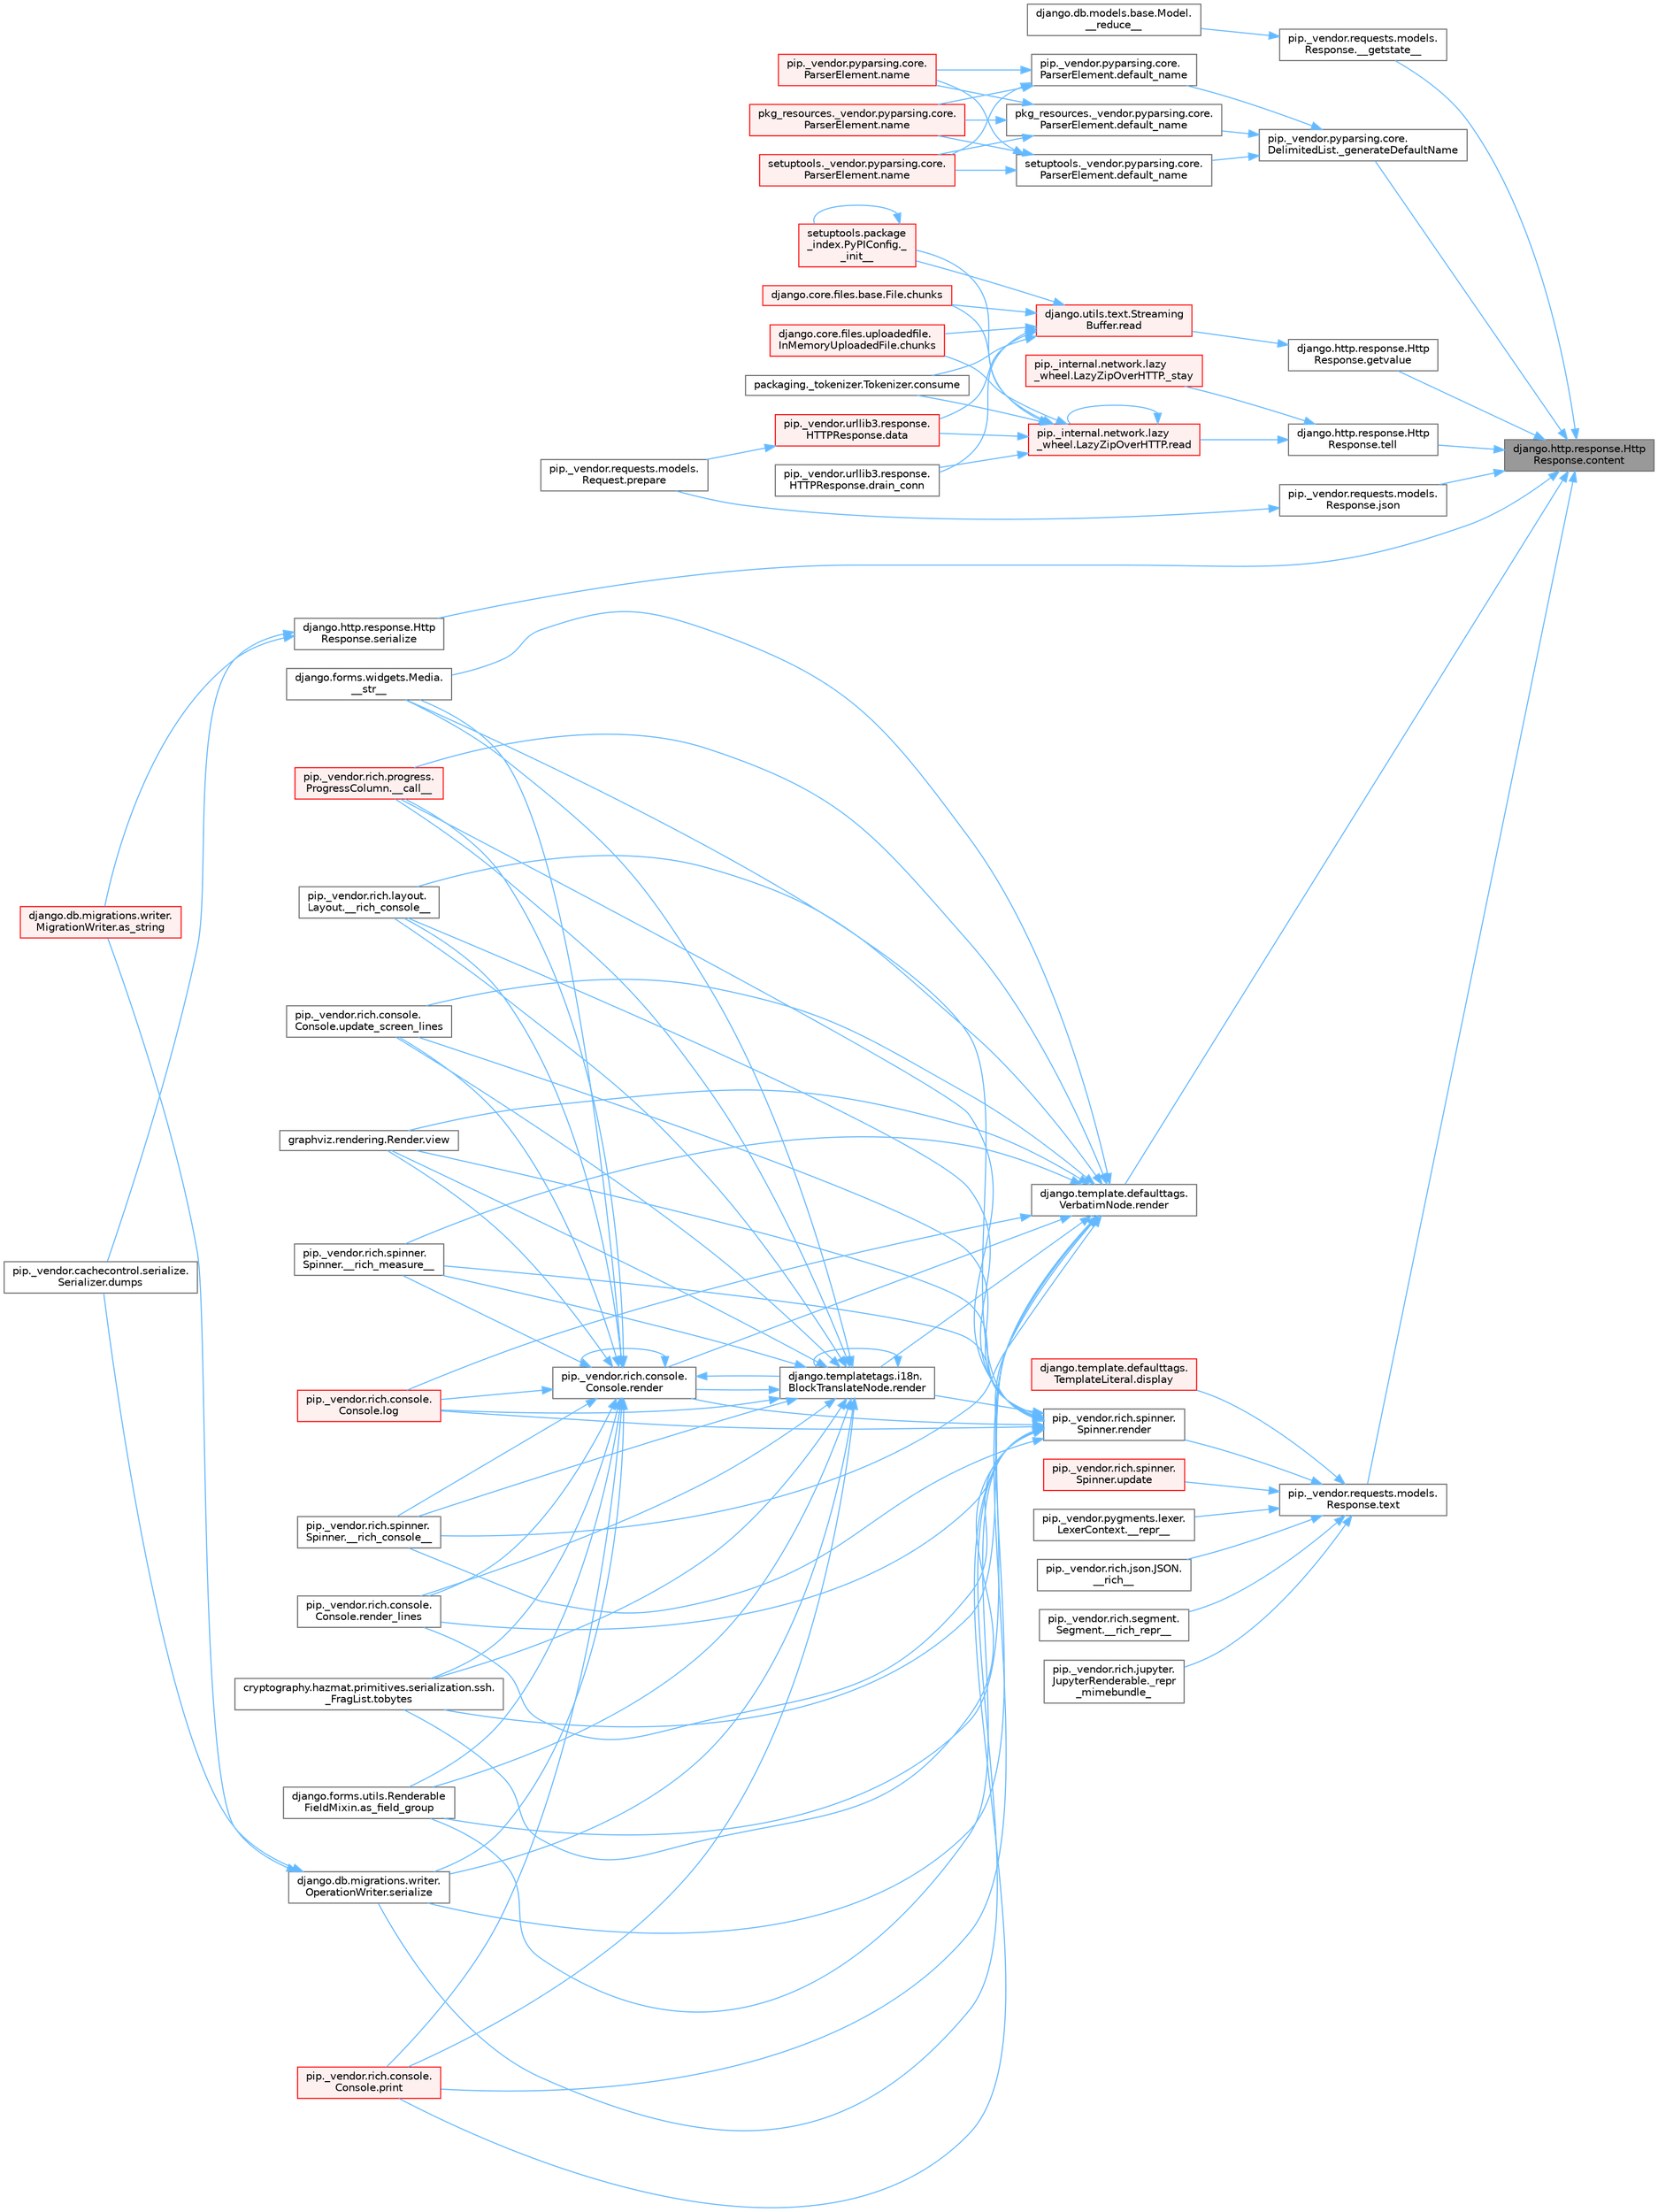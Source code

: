 digraph "django.http.response.HttpResponse.content"
{
 // LATEX_PDF_SIZE
  bgcolor="transparent";
  edge [fontname=Helvetica,fontsize=10,labelfontname=Helvetica,labelfontsize=10];
  node [fontname=Helvetica,fontsize=10,shape=box,height=0.2,width=0.4];
  rankdir="RL";
  Node1 [id="Node000001",label="django.http.response.Http\lResponse.content",height=0.2,width=0.4,color="gray40", fillcolor="grey60", style="filled", fontcolor="black",tooltip=" "];
  Node1 -> Node2 [id="edge1_Node000001_Node000002",dir="back",color="steelblue1",style="solid",tooltip=" "];
  Node2 [id="Node000002",label="pip._vendor.requests.models.\lResponse.__getstate__",height=0.2,width=0.4,color="grey40", fillcolor="white", style="filled",URL="$classpip_1_1__vendor_1_1requests_1_1models_1_1_response.html#ae87f8b6d1dfd21f6f813c678c06fe4ce",tooltip=" "];
  Node2 -> Node3 [id="edge2_Node000002_Node000003",dir="back",color="steelblue1",style="solid",tooltip=" "];
  Node3 [id="Node000003",label="django.db.models.base.Model.\l__reduce__",height=0.2,width=0.4,color="grey40", fillcolor="white", style="filled",URL="$classdjango_1_1db_1_1models_1_1base_1_1_model.html#a3a79ef9c3e5da2fa6380eb9f57a24f23",tooltip=" "];
  Node1 -> Node4 [id="edge3_Node000001_Node000004",dir="back",color="steelblue1",style="solid",tooltip=" "];
  Node4 [id="Node000004",label="pip._vendor.pyparsing.core.\lDelimitedList._generateDefaultName",height=0.2,width=0.4,color="grey40", fillcolor="white", style="filled",URL="$classpip_1_1__vendor_1_1pyparsing_1_1core_1_1_delimited_list.html#a82a98c131b7466295c87f81a66cba0fc",tooltip=" "];
  Node4 -> Node5 [id="edge4_Node000004_Node000005",dir="back",color="steelblue1",style="solid",tooltip=" "];
  Node5 [id="Node000005",label="pip._vendor.pyparsing.core.\lParserElement.default_name",height=0.2,width=0.4,color="grey40", fillcolor="white", style="filled",URL="$classpip_1_1__vendor_1_1pyparsing_1_1core_1_1_parser_element.html#ab02291439fc47bfa9676d61f6ae066fc",tooltip=" "];
  Node5 -> Node6 [id="edge5_Node000005_Node000006",dir="back",color="steelblue1",style="solid",tooltip=" "];
  Node6 [id="Node000006",label="pip._vendor.pyparsing.core.\lParserElement.name",height=0.2,width=0.4,color="red", fillcolor="#FFF0F0", style="filled",URL="$classpip_1_1__vendor_1_1pyparsing_1_1core_1_1_parser_element.html#ad7db196655f86eaadabd81c40af25717",tooltip=" "];
  Node5 -> Node2332 [id="edge6_Node000005_Node002332",dir="back",color="steelblue1",style="solid",tooltip=" "];
  Node2332 [id="Node002332",label="pkg_resources._vendor.pyparsing.core.\lParserElement.name",height=0.2,width=0.4,color="red", fillcolor="#FFF0F0", style="filled",URL="$classpkg__resources_1_1__vendor_1_1pyparsing_1_1core_1_1_parser_element.html#abf3887f5a60cd87875ad9ce57ba0ec6a",tooltip=" "];
  Node5 -> Node2333 [id="edge7_Node000005_Node002333",dir="back",color="steelblue1",style="solid",tooltip=" "];
  Node2333 [id="Node002333",label="setuptools._vendor.pyparsing.core.\lParserElement.name",height=0.2,width=0.4,color="red", fillcolor="#FFF0F0", style="filled",URL="$classsetuptools_1_1__vendor_1_1pyparsing_1_1core_1_1_parser_element.html#a575ae3b20b199ff90bc942cf2179084f",tooltip=" "];
  Node4 -> Node2331 [id="edge8_Node000004_Node002331",dir="back",color="steelblue1",style="solid",tooltip=" "];
  Node2331 [id="Node002331",label="pkg_resources._vendor.pyparsing.core.\lParserElement.default_name",height=0.2,width=0.4,color="grey40", fillcolor="white", style="filled",URL="$classpkg__resources_1_1__vendor_1_1pyparsing_1_1core_1_1_parser_element.html#aa9da32bce8f103c7ec5e35743a44f667",tooltip=" "];
  Node2331 -> Node6 [id="edge9_Node002331_Node000006",dir="back",color="steelblue1",style="solid",tooltip=" "];
  Node2331 -> Node2332 [id="edge10_Node002331_Node002332",dir="back",color="steelblue1",style="solid",tooltip=" "];
  Node2331 -> Node2333 [id="edge11_Node002331_Node002333",dir="back",color="steelblue1",style="solid",tooltip=" "];
  Node4 -> Node2334 [id="edge12_Node000004_Node002334",dir="back",color="steelblue1",style="solid",tooltip=" "];
  Node2334 [id="Node002334",label="setuptools._vendor.pyparsing.core.\lParserElement.default_name",height=0.2,width=0.4,color="grey40", fillcolor="white", style="filled",URL="$classsetuptools_1_1__vendor_1_1pyparsing_1_1core_1_1_parser_element.html#a6b293c245a8b4769c34490c3428249b3",tooltip=" "];
  Node2334 -> Node6 [id="edge13_Node002334_Node000006",dir="back",color="steelblue1",style="solid",tooltip=" "];
  Node2334 -> Node2332 [id="edge14_Node002334_Node002332",dir="back",color="steelblue1",style="solid",tooltip=" "];
  Node2334 -> Node2333 [id="edge15_Node002334_Node002333",dir="back",color="steelblue1",style="solid",tooltip=" "];
  Node1 -> Node3181 [id="edge16_Node000001_Node003181",dir="back",color="steelblue1",style="solid",tooltip=" "];
  Node3181 [id="Node003181",label="django.http.response.Http\lResponse.getvalue",height=0.2,width=0.4,color="grey40", fillcolor="white", style="filled",URL="$classdjango_1_1http_1_1response_1_1_http_response.html#ab6f8a414da35072252ef08feb7e12408",tooltip=" "];
  Node3181 -> Node2856 [id="edge17_Node003181_Node002856",dir="back",color="steelblue1",style="solid",tooltip=" "];
  Node2856 [id="Node002856",label="django.utils.text.Streaming\lBuffer.read",height=0.2,width=0.4,color="red", fillcolor="#FFF0F0", style="filled",URL="$classdjango_1_1utils_1_1text_1_1_streaming_buffer.html#a0d8c76cbb45b290915e65a79dabe0d7b",tooltip=" "];
  Node2856 -> Node761 [id="edge18_Node002856_Node000761",dir="back",color="steelblue1",style="solid",tooltip=" "];
  Node761 [id="Node000761",label="setuptools.package\l_index.PyPIConfig._\l_init__",height=0.2,width=0.4,color="red", fillcolor="#FFF0F0", style="filled",URL="$classsetuptools_1_1package__index_1_1_py_p_i_config.html#aaaf43ad63ae6fe8ffed0e48774e437b6",tooltip=" "];
  Node761 -> Node761 [id="edge19_Node000761_Node000761",dir="back",color="steelblue1",style="solid",tooltip=" "];
  Node2856 -> Node762 [id="edge20_Node002856_Node000762",dir="back",color="steelblue1",style="solid",tooltip=" "];
  Node762 [id="Node000762",label="django.core.files.base.File.chunks",height=0.2,width=0.4,color="red", fillcolor="#FFF0F0", style="filled",URL="$classdjango_1_1core_1_1files_1_1base_1_1_file.html#ad17ccdad55ee2a18e7b9e3911ee8ebcb",tooltip=" "];
  Node2856 -> Node764 [id="edge21_Node002856_Node000764",dir="back",color="steelblue1",style="solid",tooltip=" "];
  Node764 [id="Node000764",label="django.core.files.uploadedfile.\lInMemoryUploadedFile.chunks",height=0.2,width=0.4,color="red", fillcolor="#FFF0F0", style="filled",URL="$classdjango_1_1core_1_1files_1_1uploadedfile_1_1_in_memory_uploaded_file.html#adc0e015945bc5d33673ec1d0f2b73074",tooltip=" "];
  Node2856 -> Node765 [id="edge22_Node002856_Node000765",dir="back",color="steelblue1",style="solid",tooltip=" "];
  Node765 [id="Node000765",label="packaging._tokenizer.Tokenizer.consume",height=0.2,width=0.4,color="grey40", fillcolor="white", style="filled",URL="$classpackaging_1_1__tokenizer_1_1_tokenizer.html#aff74eaccaae690982aaaba5cb9a4d051",tooltip=" "];
  Node2856 -> Node766 [id="edge23_Node002856_Node000766",dir="back",color="steelblue1",style="solid",tooltip=" "];
  Node766 [id="Node000766",label="pip._vendor.urllib3.response.\lHTTPResponse.data",height=0.2,width=0.4,color="red", fillcolor="#FFF0F0", style="filled",URL="$classpip_1_1__vendor_1_1urllib3_1_1response_1_1_h_t_t_p_response.html#abf3c538704803faf453331b0031f3bdd",tooltip=" "];
  Node766 -> Node862 [id="edge24_Node000766_Node000862",dir="back",color="steelblue1",style="solid",tooltip=" "];
  Node862 [id="Node000862",label="pip._vendor.requests.models.\lRequest.prepare",height=0.2,width=0.4,color="grey40", fillcolor="white", style="filled",URL="$classpip_1_1__vendor_1_1requests_1_1models_1_1_request.html#a521f9d64b1ea263abc8fb0c3f957b2ab",tooltip=" "];
  Node2856 -> Node804 [id="edge25_Node002856_Node000804",dir="back",color="steelblue1",style="solid",tooltip=" "];
  Node804 [id="Node000804",label="pip._vendor.urllib3.response.\lHTTPResponse.drain_conn",height=0.2,width=0.4,color="grey40", fillcolor="white", style="filled",URL="$classpip_1_1__vendor_1_1urllib3_1_1response_1_1_h_t_t_p_response.html#ad5ca98b71fbb5094f5db062b07b26eb1",tooltip=" "];
  Node1 -> Node3182 [id="edge26_Node000001_Node003182",dir="back",color="steelblue1",style="solid",tooltip=" "];
  Node3182 [id="Node003182",label="pip._vendor.requests.models.\lResponse.json",height=0.2,width=0.4,color="grey40", fillcolor="white", style="filled",URL="$classpip_1_1__vendor_1_1requests_1_1models_1_1_response.html#a46c84df980b2a8faac756d3c8bd71112",tooltip=" "];
  Node3182 -> Node862 [id="edge27_Node003182_Node000862",dir="back",color="steelblue1",style="solid",tooltip=" "];
  Node1 -> Node3183 [id="edge28_Node000001_Node003183",dir="back",color="steelblue1",style="solid",tooltip=" "];
  Node3183 [id="Node003183",label="django.template.defaulttags.\lVerbatimNode.render",height=0.2,width=0.4,color="grey40", fillcolor="white", style="filled",URL="$classdjango_1_1template_1_1defaulttags_1_1_verbatim_node.html#afbf77795501170ad7df33f34dc0037cc",tooltip=" "];
  Node3183 -> Node395 [id="edge29_Node003183_Node000395",dir="back",color="steelblue1",style="solid",tooltip=" "];
  Node395 [id="Node000395",label="pip._vendor.rich.progress.\lProgressColumn.__call__",height=0.2,width=0.4,color="red", fillcolor="#FFF0F0", style="filled",URL="$classpip_1_1__vendor_1_1rich_1_1progress_1_1_progress_column.html#ae0c399be74222f949edb0fa5324cf6ea",tooltip=" "];
  Node3183 -> Node396 [id="edge30_Node003183_Node000396",dir="back",color="steelblue1",style="solid",tooltip=" "];
  Node396 [id="Node000396",label="pip._vendor.rich.layout.\lLayout.__rich_console__",height=0.2,width=0.4,color="grey40", fillcolor="white", style="filled",URL="$classpip_1_1__vendor_1_1rich_1_1layout_1_1_layout.html#ac39cb3d17d2b0324ee1b0dada41a3ebd",tooltip=" "];
  Node3183 -> Node397 [id="edge31_Node003183_Node000397",dir="back",color="steelblue1",style="solid",tooltip=" "];
  Node397 [id="Node000397",label="pip._vendor.rich.spinner.\lSpinner.__rich_console__",height=0.2,width=0.4,color="grey40", fillcolor="white", style="filled",URL="$classpip_1_1__vendor_1_1rich_1_1spinner_1_1_spinner.html#a6883d8dced19ac48d4dfc74f776357fd",tooltip=" "];
  Node3183 -> Node398 [id="edge32_Node003183_Node000398",dir="back",color="steelblue1",style="solid",tooltip=" "];
  Node398 [id="Node000398",label="pip._vendor.rich.spinner.\lSpinner.__rich_measure__",height=0.2,width=0.4,color="grey40", fillcolor="white", style="filled",URL="$classpip_1_1__vendor_1_1rich_1_1spinner_1_1_spinner.html#a89745682c823c44a31bae8e8d07869f5",tooltip=" "];
  Node3183 -> Node399 [id="edge33_Node003183_Node000399",dir="back",color="steelblue1",style="solid",tooltip=" "];
  Node399 [id="Node000399",label="django.forms.widgets.Media.\l__str__",height=0.2,width=0.4,color="grey40", fillcolor="white", style="filled",URL="$classdjango_1_1forms_1_1widgets_1_1_media.html#ae1651710548a7d9f14f036d035012d21",tooltip=" "];
  Node3183 -> Node400 [id="edge34_Node003183_Node000400",dir="back",color="steelblue1",style="solid",tooltip=" "];
  Node400 [id="Node000400",label="django.forms.utils.Renderable\lFieldMixin.as_field_group",height=0.2,width=0.4,color="grey40", fillcolor="white", style="filled",URL="$classdjango_1_1forms_1_1utils_1_1_renderable_field_mixin.html#a1e9a1b4f790ea694431554267fd5d74c",tooltip=" "];
  Node3183 -> Node401 [id="edge35_Node003183_Node000401",dir="back",color="steelblue1",style="solid",tooltip=" "];
  Node401 [id="Node000401",label="pip._vendor.rich.console.\lConsole.log",height=0.2,width=0.4,color="red", fillcolor="#FFF0F0", style="filled",URL="$classpip_1_1__vendor_1_1rich_1_1console_1_1_console.html#af9c77e39f9413fc2b134c60cfa23b0f1",tooltip=" "];
  Node3183 -> Node556 [id="edge36_Node003183_Node000556",dir="back",color="steelblue1",style="solid",tooltip=" "];
  Node556 [id="Node000556",label="pip._vendor.rich.console.\lConsole.print",height=0.2,width=0.4,color="red", fillcolor="#FFF0F0", style="filled",URL="$classpip_1_1__vendor_1_1rich_1_1console_1_1_console.html#af954370cdbb49236b597f2c11064549d",tooltip=" "];
  Node3183 -> Node869 [id="edge37_Node003183_Node000869",dir="back",color="steelblue1",style="solid",tooltip=" "];
  Node869 [id="Node000869",label="django.templatetags.i18n.\lBlockTranslateNode.render",height=0.2,width=0.4,color="grey40", fillcolor="white", style="filled",URL="$classdjango_1_1templatetags_1_1i18n_1_1_block_translate_node.html#aaf05bebfd02c1c4b676387ada0357832",tooltip=" "];
  Node869 -> Node395 [id="edge38_Node000869_Node000395",dir="back",color="steelblue1",style="solid",tooltip=" "];
  Node869 -> Node396 [id="edge39_Node000869_Node000396",dir="back",color="steelblue1",style="solid",tooltip=" "];
  Node869 -> Node397 [id="edge40_Node000869_Node000397",dir="back",color="steelblue1",style="solid",tooltip=" "];
  Node869 -> Node398 [id="edge41_Node000869_Node000398",dir="back",color="steelblue1",style="solid",tooltip=" "];
  Node869 -> Node399 [id="edge42_Node000869_Node000399",dir="back",color="steelblue1",style="solid",tooltip=" "];
  Node869 -> Node400 [id="edge43_Node000869_Node000400",dir="back",color="steelblue1",style="solid",tooltip=" "];
  Node869 -> Node401 [id="edge44_Node000869_Node000401",dir="back",color="steelblue1",style="solid",tooltip=" "];
  Node869 -> Node556 [id="edge45_Node000869_Node000556",dir="back",color="steelblue1",style="solid",tooltip=" "];
  Node869 -> Node869 [id="edge46_Node000869_Node000869",dir="back",color="steelblue1",style="solid",tooltip=" "];
  Node869 -> Node870 [id="edge47_Node000869_Node000870",dir="back",color="steelblue1",style="solid",tooltip=" "];
  Node870 [id="Node000870",label="pip._vendor.rich.console.\lConsole.render",height=0.2,width=0.4,color="grey40", fillcolor="white", style="filled",URL="$classpip_1_1__vendor_1_1rich_1_1console_1_1_console.html#a9551b8254c573105adde80622393a938",tooltip=" "];
  Node870 -> Node395 [id="edge48_Node000870_Node000395",dir="back",color="steelblue1",style="solid",tooltip=" "];
  Node870 -> Node396 [id="edge49_Node000870_Node000396",dir="back",color="steelblue1",style="solid",tooltip=" "];
  Node870 -> Node397 [id="edge50_Node000870_Node000397",dir="back",color="steelblue1",style="solid",tooltip=" "];
  Node870 -> Node398 [id="edge51_Node000870_Node000398",dir="back",color="steelblue1",style="solid",tooltip=" "];
  Node870 -> Node399 [id="edge52_Node000870_Node000399",dir="back",color="steelblue1",style="solid",tooltip=" "];
  Node870 -> Node400 [id="edge53_Node000870_Node000400",dir="back",color="steelblue1",style="solid",tooltip=" "];
  Node870 -> Node401 [id="edge54_Node000870_Node000401",dir="back",color="steelblue1",style="solid",tooltip=" "];
  Node870 -> Node556 [id="edge55_Node000870_Node000556",dir="back",color="steelblue1",style="solid",tooltip=" "];
  Node870 -> Node869 [id="edge56_Node000870_Node000869",dir="back",color="steelblue1",style="solid",tooltip=" "];
  Node870 -> Node870 [id="edge57_Node000870_Node000870",dir="back",color="steelblue1",style="solid",tooltip=" "];
  Node870 -> Node871 [id="edge58_Node000870_Node000871",dir="back",color="steelblue1",style="solid",tooltip=" "];
  Node871 [id="Node000871",label="pip._vendor.rich.console.\lConsole.render_lines",height=0.2,width=0.4,color="grey40", fillcolor="white", style="filled",URL="$classpip_1_1__vendor_1_1rich_1_1console_1_1_console.html#a5818808a49db20c5bee6986425f96f14",tooltip=" "];
  Node870 -> Node872 [id="edge59_Node000870_Node000872",dir="back",color="steelblue1",style="solid",tooltip=" "];
  Node872 [id="Node000872",label="django.db.migrations.writer.\lOperationWriter.serialize",height=0.2,width=0.4,color="grey40", fillcolor="white", style="filled",URL="$classdjango_1_1db_1_1migrations_1_1writer_1_1_operation_writer.html#a866e8d13e1c54a35d74e9a6b0383b2f8",tooltip=" "];
  Node872 -> Node873 [id="edge60_Node000872_Node000873",dir="back",color="steelblue1",style="solid",tooltip=" "];
  Node873 [id="Node000873",label="django.db.migrations.writer.\lMigrationWriter.as_string",height=0.2,width=0.4,color="red", fillcolor="#FFF0F0", style="filled",URL="$classdjango_1_1db_1_1migrations_1_1writer_1_1_migration_writer.html#a4cf831cf0ce1f20f21c7e5ce5ec60980",tooltip=" "];
  Node872 -> Node2377 [id="edge61_Node000872_Node002377",dir="back",color="steelblue1",style="solid",tooltip=" "];
  Node2377 [id="Node002377",label="pip._vendor.cachecontrol.serialize.\lSerializer.dumps",height=0.2,width=0.4,color="grey40", fillcolor="white", style="filled",URL="$classpip_1_1__vendor_1_1cachecontrol_1_1serialize_1_1_serializer.html#af9655b2c82e5c0e3d17fd611d32c7804",tooltip=" "];
  Node870 -> Node1211 [id="edge62_Node000870_Node001211",dir="back",color="steelblue1",style="solid",tooltip=" "];
  Node1211 [id="Node001211",label="cryptography.hazmat.primitives.serialization.ssh.\l_FragList.tobytes",height=0.2,width=0.4,color="grey40", fillcolor="white", style="filled",URL="$classcryptography_1_1hazmat_1_1primitives_1_1serialization_1_1ssh_1_1___frag_list.html#a195dd4e7c741624829a13af53fa3de38",tooltip=" "];
  Node870 -> Node1212 [id="edge63_Node000870_Node001212",dir="back",color="steelblue1",style="solid",tooltip=" "];
  Node1212 [id="Node001212",label="pip._vendor.rich.console.\lConsole.update_screen_lines",height=0.2,width=0.4,color="grey40", fillcolor="white", style="filled",URL="$classpip_1_1__vendor_1_1rich_1_1console_1_1_console.html#a21cfe5af86ec7533f23d45fe2969817e",tooltip=" "];
  Node870 -> Node1213 [id="edge64_Node000870_Node001213",dir="back",color="steelblue1",style="solid",tooltip=" "];
  Node1213 [id="Node001213",label="graphviz.rendering.Render.view",height=0.2,width=0.4,color="grey40", fillcolor="white", style="filled",URL="$classgraphviz_1_1rendering_1_1_render.html#a53169c422996b9a7e92b5580c13914e2",tooltip=" "];
  Node869 -> Node871 [id="edge65_Node000869_Node000871",dir="back",color="steelblue1",style="solid",tooltip=" "];
  Node869 -> Node872 [id="edge66_Node000869_Node000872",dir="back",color="steelblue1",style="solid",tooltip=" "];
  Node869 -> Node1211 [id="edge67_Node000869_Node001211",dir="back",color="steelblue1",style="solid",tooltip=" "];
  Node869 -> Node1212 [id="edge68_Node000869_Node001212",dir="back",color="steelblue1",style="solid",tooltip=" "];
  Node869 -> Node1213 [id="edge69_Node000869_Node001213",dir="back",color="steelblue1",style="solid",tooltip=" "];
  Node3183 -> Node870 [id="edge70_Node003183_Node000870",dir="back",color="steelblue1",style="solid",tooltip=" "];
  Node3183 -> Node871 [id="edge71_Node003183_Node000871",dir="back",color="steelblue1",style="solid",tooltip=" "];
  Node3183 -> Node872 [id="edge72_Node003183_Node000872",dir="back",color="steelblue1",style="solid",tooltip=" "];
  Node3183 -> Node1211 [id="edge73_Node003183_Node001211",dir="back",color="steelblue1",style="solid",tooltip=" "];
  Node3183 -> Node1212 [id="edge74_Node003183_Node001212",dir="back",color="steelblue1",style="solid",tooltip=" "];
  Node3183 -> Node1213 [id="edge75_Node003183_Node001213",dir="back",color="steelblue1",style="solid",tooltip=" "];
  Node1 -> Node3184 [id="edge76_Node000001_Node003184",dir="back",color="steelblue1",style="solid",tooltip=" "];
  Node3184 [id="Node003184",label="django.http.response.Http\lResponse.serialize",height=0.2,width=0.4,color="grey40", fillcolor="white", style="filled",URL="$classdjango_1_1http_1_1response_1_1_http_response.html#aa1b2b4d5715937b2fd07b55a825d2e17",tooltip=" "];
  Node3184 -> Node873 [id="edge77_Node003184_Node000873",dir="back",color="steelblue1",style="solid",tooltip=" "];
  Node3184 -> Node2377 [id="edge78_Node003184_Node002377",dir="back",color="steelblue1",style="solid",tooltip=" "];
  Node1 -> Node3185 [id="edge79_Node000001_Node003185",dir="back",color="steelblue1",style="solid",tooltip=" "];
  Node3185 [id="Node003185",label="django.http.response.Http\lResponse.tell",height=0.2,width=0.4,color="grey40", fillcolor="white", style="filled",URL="$classdjango_1_1http_1_1response_1_1_http_response.html#a3ebb80b8c6b34a25d50f6fe713c8a050",tooltip=" "];
  Node3185 -> Node1092 [id="edge80_Node003185_Node001092",dir="back",color="steelblue1",style="solid",tooltip=" "];
  Node1092 [id="Node001092",label="pip._internal.network.lazy\l_wheel.LazyZipOverHTTP._stay",height=0.2,width=0.4,color="red", fillcolor="#FFF0F0", style="filled",URL="$classpip_1_1__internal_1_1network_1_1lazy__wheel_1_1_lazy_zip_over_h_t_t_p.html#a757f463c119369d7ac94764fa5d8b053",tooltip=" "];
  Node3185 -> Node1091 [id="edge81_Node003185_Node001091",dir="back",color="steelblue1",style="solid",tooltip=" "];
  Node1091 [id="Node001091",label="pip._internal.network.lazy\l_wheel.LazyZipOverHTTP.read",height=0.2,width=0.4,color="red", fillcolor="#FFF0F0", style="filled",URL="$classpip_1_1__internal_1_1network_1_1lazy__wheel_1_1_lazy_zip_over_h_t_t_p.html#adb8837e292941df2568b4de4082ecf19",tooltip=" "];
  Node1091 -> Node761 [id="edge82_Node001091_Node000761",dir="back",color="steelblue1",style="solid",tooltip=" "];
  Node1091 -> Node762 [id="edge83_Node001091_Node000762",dir="back",color="steelblue1",style="solid",tooltip=" "];
  Node1091 -> Node764 [id="edge84_Node001091_Node000764",dir="back",color="steelblue1",style="solid",tooltip=" "];
  Node1091 -> Node765 [id="edge85_Node001091_Node000765",dir="back",color="steelblue1",style="solid",tooltip=" "];
  Node1091 -> Node766 [id="edge86_Node001091_Node000766",dir="back",color="steelblue1",style="solid",tooltip=" "];
  Node1091 -> Node804 [id="edge87_Node001091_Node000804",dir="back",color="steelblue1",style="solid",tooltip=" "];
  Node1091 -> Node1091 [id="edge88_Node001091_Node001091",dir="back",color="steelblue1",style="solid",tooltip=" "];
  Node1 -> Node3186 [id="edge89_Node000001_Node003186",dir="back",color="steelblue1",style="solid",tooltip=" "];
  Node3186 [id="Node003186",label="pip._vendor.requests.models.\lResponse.text",height=0.2,width=0.4,color="grey40", fillcolor="white", style="filled",URL="$classpip_1_1__vendor_1_1requests_1_1models_1_1_response.html#a4a65383cecd29017a4540c28ee513ed3",tooltip=" "];
  Node3186 -> Node3187 [id="edge90_Node003186_Node003187",dir="back",color="steelblue1",style="solid",tooltip=" "];
  Node3187 [id="Node003187",label="pip._vendor.pygments.lexer.\lLexerContext.__repr__",height=0.2,width=0.4,color="grey40", fillcolor="white", style="filled",URL="$classpip_1_1__vendor_1_1pygments_1_1lexer_1_1_lexer_context.html#ac7f96333a4908e82c6a05869a6af0bef",tooltip=" "];
  Node3186 -> Node3188 [id="edge91_Node003186_Node003188",dir="back",color="steelblue1",style="solid",tooltip=" "];
  Node3188 [id="Node003188",label="pip._vendor.rich.json.JSON.\l__rich__",height=0.2,width=0.4,color="grey40", fillcolor="white", style="filled",URL="$classpip_1_1__vendor_1_1rich_1_1json_1_1_j_s_o_n.html#a15d567e52442743450bd483bf9070fa6",tooltip=" "];
  Node3186 -> Node3189 [id="edge92_Node003186_Node003189",dir="back",color="steelblue1",style="solid",tooltip=" "];
  Node3189 [id="Node003189",label="pip._vendor.rich.segment.\lSegment.__rich_repr__",height=0.2,width=0.4,color="grey40", fillcolor="white", style="filled",URL="$classpip_1_1__vendor_1_1rich_1_1segment_1_1_segment.html#a74fd1384097a81b6f59516eaa0aa948e",tooltip=" "];
  Node3186 -> Node3190 [id="edge93_Node003186_Node003190",dir="back",color="steelblue1",style="solid",tooltip=" "];
  Node3190 [id="Node003190",label="pip._vendor.rich.jupyter.\lJupyterRenderable._repr\l_mimebundle_",height=0.2,width=0.4,color="grey40", fillcolor="white", style="filled",URL="$classpip_1_1__vendor_1_1rich_1_1jupyter_1_1_jupyter_renderable.html#acd089771761417ac30b66a2e5d5b8c76",tooltip=" "];
  Node3186 -> Node3191 [id="edge94_Node003186_Node003191",dir="back",color="steelblue1",style="solid",tooltip=" "];
  Node3191 [id="Node003191",label="django.template.defaulttags.\lTemplateLiteral.display",height=0.2,width=0.4,color="red", fillcolor="#FFF0F0", style="filled",URL="$classdjango_1_1template_1_1defaulttags_1_1_template_literal.html#a264afb99c2e0af0725d2663921000714",tooltip=" "];
  Node3186 -> Node3192 [id="edge95_Node003186_Node003192",dir="back",color="steelblue1",style="solid",tooltip=" "];
  Node3192 [id="Node003192",label="pip._vendor.rich.spinner.\lSpinner.render",height=0.2,width=0.4,color="grey40", fillcolor="white", style="filled",URL="$classpip_1_1__vendor_1_1rich_1_1spinner_1_1_spinner.html#abf8159ee5046fdfc4accdabf744eeb52",tooltip=" "];
  Node3192 -> Node395 [id="edge96_Node003192_Node000395",dir="back",color="steelblue1",style="solid",tooltip=" "];
  Node3192 -> Node396 [id="edge97_Node003192_Node000396",dir="back",color="steelblue1",style="solid",tooltip=" "];
  Node3192 -> Node397 [id="edge98_Node003192_Node000397",dir="back",color="steelblue1",style="solid",tooltip=" "];
  Node3192 -> Node398 [id="edge99_Node003192_Node000398",dir="back",color="steelblue1",style="solid",tooltip=" "];
  Node3192 -> Node399 [id="edge100_Node003192_Node000399",dir="back",color="steelblue1",style="solid",tooltip=" "];
  Node3192 -> Node400 [id="edge101_Node003192_Node000400",dir="back",color="steelblue1",style="solid",tooltip=" "];
  Node3192 -> Node401 [id="edge102_Node003192_Node000401",dir="back",color="steelblue1",style="solid",tooltip=" "];
  Node3192 -> Node556 [id="edge103_Node003192_Node000556",dir="back",color="steelblue1",style="solid",tooltip=" "];
  Node3192 -> Node869 [id="edge104_Node003192_Node000869",dir="back",color="steelblue1",style="solid",tooltip=" "];
  Node3192 -> Node870 [id="edge105_Node003192_Node000870",dir="back",color="steelblue1",style="solid",tooltip=" "];
  Node3192 -> Node871 [id="edge106_Node003192_Node000871",dir="back",color="steelblue1",style="solid",tooltip=" "];
  Node3192 -> Node872 [id="edge107_Node003192_Node000872",dir="back",color="steelblue1",style="solid",tooltip=" "];
  Node3192 -> Node1211 [id="edge108_Node003192_Node001211",dir="back",color="steelblue1",style="solid",tooltip=" "];
  Node3192 -> Node1212 [id="edge109_Node003192_Node001212",dir="back",color="steelblue1",style="solid",tooltip=" "];
  Node3192 -> Node1213 [id="edge110_Node003192_Node001213",dir="back",color="steelblue1",style="solid",tooltip=" "];
  Node3186 -> Node3193 [id="edge111_Node003186_Node003193",dir="back",color="steelblue1",style="solid",tooltip=" "];
  Node3193 [id="Node003193",label="pip._vendor.rich.spinner.\lSpinner.update",height=0.2,width=0.4,color="red", fillcolor="#FFF0F0", style="filled",URL="$classpip_1_1__vendor_1_1rich_1_1spinner_1_1_spinner.html#a1bdff2fd55f56cc46b28b5ac3e69051d",tooltip=" "];
}

